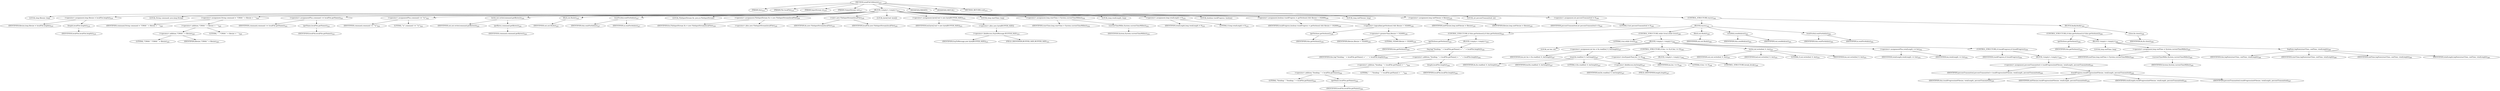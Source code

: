 digraph "sendFileToRemote" {  
"376" [label = <(METHOD,sendFileToRemote)<SUB>215</SUB>> ]
"40" [label = <(PARAM,this)<SUB>215</SUB>> ]
"377" [label = <(PARAM,File localFile)<SUB>215</SUB>> ]
"378" [label = <(PARAM,InputStream in)<SUB>216</SUB>> ]
"379" [label = <(PARAM,OutputStream out)<SUB>217</SUB>> ]
"380" [label = <(BLOCK,&lt;empty&gt;,&lt;empty&gt;)<SUB>217</SUB>> ]
"381" [label = <(LOCAL,long filesize: long)> ]
"382" [label = <(&lt;operator&gt;.assignment,long filesize = localFile.length())<SUB>219</SUB>> ]
"383" [label = <(IDENTIFIER,filesize,long filesize = localFile.length())<SUB>219</SUB>> ]
"384" [label = <(length,localFile.length())<SUB>219</SUB>> ]
"385" [label = <(IDENTIFIER,localFile,localFile.length())<SUB>219</SUB>> ]
"386" [label = <(LOCAL,String command: java.lang.String)> ]
"387" [label = <(&lt;operator&gt;.assignment,String command = &quot;C0644 &quot; + filesize + &quot; &quot;)<SUB>220</SUB>> ]
"388" [label = <(IDENTIFIER,command,String command = &quot;C0644 &quot; + filesize + &quot; &quot;)<SUB>220</SUB>> ]
"389" [label = <(&lt;operator&gt;.addition,&quot;C0644 &quot; + filesize + &quot; &quot;)<SUB>220</SUB>> ]
"390" [label = <(&lt;operator&gt;.addition,&quot;C0644 &quot; + filesize)<SUB>220</SUB>> ]
"391" [label = <(LITERAL,&quot;C0644 &quot;,&quot;C0644 &quot; + filesize)<SUB>220</SUB>> ]
"392" [label = <(IDENTIFIER,filesize,&quot;C0644 &quot; + filesize)<SUB>220</SUB>> ]
"393" [label = <(LITERAL,&quot; &quot;,&quot;C0644 &quot; + filesize + &quot; &quot;)<SUB>220</SUB>> ]
"394" [label = <(&lt;operator&gt;.assignmentPlus,command += localFile.getName())<SUB>221</SUB>> ]
"395" [label = <(IDENTIFIER,command,command += localFile.getName())<SUB>221</SUB>> ]
"396" [label = <(getName,localFile.getName())<SUB>221</SUB>> ]
"397" [label = <(IDENTIFIER,localFile,localFile.getName())<SUB>221</SUB>> ]
"398" [label = <(&lt;operator&gt;.assignmentPlus,command += &quot;\n&quot;)<SUB>222</SUB>> ]
"399" [label = <(IDENTIFIER,command,command += &quot;\n&quot;)<SUB>222</SUB>> ]
"400" [label = <(LITERAL,&quot;\n&quot;,command += &quot;\n&quot;)<SUB>222</SUB>> ]
"401" [label = <(write,out.write(command.getBytes()))<SUB>224</SUB>> ]
"402" [label = <(IDENTIFIER,out,out.write(command.getBytes()))<SUB>224</SUB>> ]
"403" [label = <(getBytes,command.getBytes())<SUB>224</SUB>> ]
"404" [label = <(IDENTIFIER,command,command.getBytes())<SUB>224</SUB>> ]
"405" [label = <(flush,out.flush())<SUB>225</SUB>> ]
"406" [label = <(IDENTIFIER,out,out.flush())<SUB>225</SUB>> ]
"407" [label = <(waitForAck,waitForAck(in))<SUB>227</SUB>> ]
"39" [label = <(IDENTIFIER,this,waitForAck(in))<SUB>227</SUB>> ]
"408" [label = <(IDENTIFIER,in,waitForAck(in))<SUB>227</SUB>> ]
"42" [label = <(LOCAL,FileInputStream fis: java.io.FileInputStream)> ]
"409" [label = <(&lt;operator&gt;.assignment,FileInputStream fis = new FileInputStream(localFile))<SUB>230</SUB>> ]
"410" [label = <(IDENTIFIER,fis,FileInputStream fis = new FileInputStream(localFile))<SUB>230</SUB>> ]
"411" [label = <(&lt;operator&gt;.alloc,new FileInputStream(localFile))<SUB>230</SUB>> ]
"412" [label = <(&lt;init&gt;,new FileInputStream(localFile))<SUB>230</SUB>> ]
"41" [label = <(IDENTIFIER,fis,new FileInputStream(localFile))<SUB>230</SUB>> ]
"413" [label = <(IDENTIFIER,localFile,new FileInputStream(localFile))<SUB>230</SUB>> ]
"414" [label = <(LOCAL,byte[] buf: byte[])> ]
"415" [label = <(&lt;operator&gt;.assignment,byte[] buf = new byte[BUFFER_SIZE])<SUB>231</SUB>> ]
"416" [label = <(IDENTIFIER,buf,byte[] buf = new byte[BUFFER_SIZE])<SUB>231</SUB>> ]
"417" [label = <(&lt;operator&gt;.alloc,new byte[BUFFER_SIZE])> ]
"418" [label = <(&lt;operator&gt;.fieldAccess,ScpToMessage.BUFFER_SIZE)<SUB>231</SUB>> ]
"419" [label = <(IDENTIFIER,ScpToMessage,new byte[BUFFER_SIZE])<SUB>231</SUB>> ]
"420" [label = <(FIELD_IDENTIFIER,BUFFER_SIZE,BUFFER_SIZE)<SUB>231</SUB>> ]
"421" [label = <(LOCAL,long startTime: long)> ]
"422" [label = <(&lt;operator&gt;.assignment,long startTime = System.currentTimeMillis())<SUB>232</SUB>> ]
"423" [label = <(IDENTIFIER,startTime,long startTime = System.currentTimeMillis())<SUB>232</SUB>> ]
"424" [label = <(currentTimeMillis,System.currentTimeMillis())<SUB>232</SUB>> ]
"425" [label = <(IDENTIFIER,System,System.currentTimeMillis())<SUB>232</SUB>> ]
"426" [label = <(LOCAL,long totalLength: long)> ]
"427" [label = <(&lt;operator&gt;.assignment,long totalLength = 0)<SUB>233</SUB>> ]
"428" [label = <(IDENTIFIER,totalLength,long totalLength = 0)<SUB>233</SUB>> ]
"429" [label = <(LITERAL,0,long totalLength = 0)<SUB>233</SUB>> ]
"430" [label = <(LOCAL,boolean trackProgress: boolean)> ]
"431" [label = <(&lt;operator&gt;.assignment,boolean trackProgress = getVerbose() &amp;&amp; filesize &gt; 102400)<SUB>236</SUB>> ]
"432" [label = <(IDENTIFIER,trackProgress,boolean trackProgress = getVerbose() &amp;&amp; filesize &gt; 102400)<SUB>236</SUB>> ]
"433" [label = <(&lt;operator&gt;.logicalAnd,getVerbose() &amp;&amp; filesize &gt; 102400)<SUB>236</SUB>> ]
"434" [label = <(getVerbose,getVerbose())<SUB>236</SUB>> ]
"43" [label = <(IDENTIFIER,this,getVerbose())<SUB>236</SUB>> ]
"435" [label = <(&lt;operator&gt;.greaterThan,filesize &gt; 102400)<SUB>236</SUB>> ]
"436" [label = <(IDENTIFIER,filesize,filesize &gt; 102400)<SUB>236</SUB>> ]
"437" [label = <(LITERAL,102400,filesize &gt; 102400)<SUB>236</SUB>> ]
"438" [label = <(LOCAL,long initFilesize: long)> ]
"439" [label = <(&lt;operator&gt;.assignment,long initFilesize = filesize)<SUB>239</SUB>> ]
"440" [label = <(IDENTIFIER,initFilesize,long initFilesize = filesize)<SUB>239</SUB>> ]
"441" [label = <(IDENTIFIER,filesize,long initFilesize = filesize)<SUB>239</SUB>> ]
"442" [label = <(LOCAL,int percentTransmitted: int)> ]
"443" [label = <(&lt;operator&gt;.assignment,int percentTransmitted = 0)<SUB>240</SUB>> ]
"444" [label = <(IDENTIFIER,percentTransmitted,int percentTransmitted = 0)<SUB>240</SUB>> ]
"445" [label = <(LITERAL,0,int percentTransmitted = 0)<SUB>240</SUB>> ]
"446" [label = <(CONTROL_STRUCTURE,try,try)<SUB>242</SUB>> ]
"447" [label = <(BLOCK,try,try)<SUB>242</SUB>> ]
"448" [label = <(CONTROL_STRUCTURE,if (this.getVerbose()),if (this.getVerbose()))<SUB>243</SUB>> ]
"449" [label = <(getVerbose,getVerbose())<SUB>243</SUB>> ]
"44" [label = <(IDENTIFIER,this,getVerbose())<SUB>243</SUB>> ]
"450" [label = <(BLOCK,&lt;empty&gt;,&lt;empty&gt;)<SUB>243</SUB>> ]
"451" [label = <(log,log(&quot;Sending: &quot; + localFile.getName() + &quot; : &quot; + localFile.length()))<SUB>244</SUB>> ]
"45" [label = <(IDENTIFIER,this,log(&quot;Sending: &quot; + localFile.getName() + &quot; : &quot; + localFile.length()))<SUB>244</SUB>> ]
"452" [label = <(&lt;operator&gt;.addition,&quot;Sending: &quot; + localFile.getName() + &quot; : &quot; + localFile.length())<SUB>244</SUB>> ]
"453" [label = <(&lt;operator&gt;.addition,&quot;Sending: &quot; + localFile.getName() + &quot; : &quot;)<SUB>244</SUB>> ]
"454" [label = <(&lt;operator&gt;.addition,&quot;Sending: &quot; + localFile.getName())<SUB>244</SUB>> ]
"455" [label = <(LITERAL,&quot;Sending: &quot;,&quot;Sending: &quot; + localFile.getName())<SUB>244</SUB>> ]
"456" [label = <(getName,localFile.getName())<SUB>244</SUB>> ]
"457" [label = <(IDENTIFIER,localFile,localFile.getName())<SUB>244</SUB>> ]
"458" [label = <(LITERAL,&quot; : &quot;,&quot;Sending: &quot; + localFile.getName() + &quot; : &quot;)<SUB>244</SUB>> ]
"459" [label = <(length,localFile.length())<SUB>244</SUB>> ]
"460" [label = <(IDENTIFIER,localFile,localFile.length())<SUB>244</SUB>> ]
"461" [label = <(CONTROL_STRUCTURE,while (true),while (true))<SUB>246</SUB>> ]
"462" [label = <(LITERAL,true,while (true))<SUB>246</SUB>> ]
"463" [label = <(BLOCK,&lt;empty&gt;,&lt;empty&gt;)<SUB>246</SUB>> ]
"464" [label = <(LOCAL,int len: int)> ]
"465" [label = <(&lt;operator&gt;.assignment,int len = fis.read(buf, 0, buf.length))<SUB>247</SUB>> ]
"466" [label = <(IDENTIFIER,len,int len = fis.read(buf, 0, buf.length))<SUB>247</SUB>> ]
"467" [label = <(read,fis.read(buf, 0, buf.length))<SUB>247</SUB>> ]
"468" [label = <(IDENTIFIER,fis,fis.read(buf, 0, buf.length))<SUB>247</SUB>> ]
"469" [label = <(IDENTIFIER,buf,fis.read(buf, 0, buf.length))<SUB>247</SUB>> ]
"470" [label = <(LITERAL,0,fis.read(buf, 0, buf.length))<SUB>247</SUB>> ]
"471" [label = <(&lt;operator&gt;.fieldAccess,buf.length)<SUB>247</SUB>> ]
"472" [label = <(IDENTIFIER,buf,fis.read(buf, 0, buf.length))<SUB>247</SUB>> ]
"473" [label = <(FIELD_IDENTIFIER,length,length)<SUB>247</SUB>> ]
"474" [label = <(CONTROL_STRUCTURE,if (len &lt;= 0),if (len &lt;= 0))<SUB>248</SUB>> ]
"475" [label = <(&lt;operator&gt;.lessEqualsThan,len &lt;= 0)<SUB>248</SUB>> ]
"476" [label = <(IDENTIFIER,len,len &lt;= 0)<SUB>248</SUB>> ]
"477" [label = <(LITERAL,0,len &lt;= 0)<SUB>248</SUB>> ]
"478" [label = <(BLOCK,&lt;empty&gt;,&lt;empty&gt;)<SUB>248</SUB>> ]
"479" [label = <(CONTROL_STRUCTURE,break;,break;)<SUB>249</SUB>> ]
"480" [label = <(write,out.write(buf, 0, len))<SUB>251</SUB>> ]
"481" [label = <(IDENTIFIER,out,out.write(buf, 0, len))<SUB>251</SUB>> ]
"482" [label = <(IDENTIFIER,buf,out.write(buf, 0, len))<SUB>251</SUB>> ]
"483" [label = <(LITERAL,0,out.write(buf, 0, len))<SUB>251</SUB>> ]
"484" [label = <(IDENTIFIER,len,out.write(buf, 0, len))<SUB>251</SUB>> ]
"485" [label = <(&lt;operator&gt;.assignmentPlus,totalLength += len)<SUB>252</SUB>> ]
"486" [label = <(IDENTIFIER,totalLength,totalLength += len)<SUB>252</SUB>> ]
"487" [label = <(IDENTIFIER,len,totalLength += len)<SUB>252</SUB>> ]
"488" [label = <(CONTROL_STRUCTURE,if (trackProgress),if (trackProgress))<SUB>254</SUB>> ]
"489" [label = <(IDENTIFIER,trackProgress,if (trackProgress))<SUB>254</SUB>> ]
"490" [label = <(BLOCK,&lt;empty&gt;,&lt;empty&gt;)<SUB>254</SUB>> ]
"491" [label = <(&lt;operator&gt;.assignment,percentTransmitted = trackProgress(initFilesize, totalLength, percentTransmitted))<SUB>255</SUB>> ]
"492" [label = <(IDENTIFIER,percentTransmitted,percentTransmitted = trackProgress(initFilesize, totalLength, percentTransmitted))<SUB>255</SUB>> ]
"493" [label = <(trackProgress,trackProgress(initFilesize, totalLength, percentTransmitted))<SUB>255</SUB>> ]
"46" [label = <(IDENTIFIER,this,trackProgress(initFilesize, totalLength, percentTransmitted))<SUB>255</SUB>> ]
"494" [label = <(IDENTIFIER,initFilesize,trackProgress(initFilesize, totalLength, percentTransmitted))<SUB>255</SUB>> ]
"495" [label = <(IDENTIFIER,totalLength,trackProgress(initFilesize, totalLength, percentTransmitted))<SUB>256</SUB>> ]
"496" [label = <(IDENTIFIER,percentTransmitted,trackProgress(initFilesize, totalLength, percentTransmitted))<SUB>257</SUB>> ]
"497" [label = <(flush,out.flush())<SUB>260</SUB>> ]
"498" [label = <(IDENTIFIER,out,out.flush())<SUB>260</SUB>> ]
"499" [label = <(sendAck,sendAck(out))<SUB>261</SUB>> ]
"47" [label = <(IDENTIFIER,this,sendAck(out))<SUB>261</SUB>> ]
"500" [label = <(IDENTIFIER,out,sendAck(out))<SUB>261</SUB>> ]
"501" [label = <(waitForAck,waitForAck(in))<SUB>262</SUB>> ]
"48" [label = <(IDENTIFIER,this,waitForAck(in))<SUB>262</SUB>> ]
"502" [label = <(IDENTIFIER,in,waitForAck(in))<SUB>262</SUB>> ]
"503" [label = <(BLOCK,finally,finally)<SUB>263</SUB>> ]
"504" [label = <(CONTROL_STRUCTURE,if (this.getVerbose()),if (this.getVerbose()))<SUB>264</SUB>> ]
"505" [label = <(getVerbose,getVerbose())<SUB>264</SUB>> ]
"49" [label = <(IDENTIFIER,this,getVerbose())<SUB>264</SUB>> ]
"506" [label = <(BLOCK,&lt;empty&gt;,&lt;empty&gt;)<SUB>264</SUB>> ]
"507" [label = <(LOCAL,long endTime: long)> ]
"508" [label = <(&lt;operator&gt;.assignment,long endTime = System.currentTimeMillis())<SUB>265</SUB>> ]
"509" [label = <(IDENTIFIER,endTime,long endTime = System.currentTimeMillis())<SUB>265</SUB>> ]
"510" [label = <(currentTimeMillis,System.currentTimeMillis())<SUB>265</SUB>> ]
"511" [label = <(IDENTIFIER,System,System.currentTimeMillis())<SUB>265</SUB>> ]
"512" [label = <(logStats,logStats(startTime, endTime, totalLength))<SUB>266</SUB>> ]
"50" [label = <(IDENTIFIER,this,logStats(startTime, endTime, totalLength))<SUB>266</SUB>> ]
"513" [label = <(IDENTIFIER,startTime,logStats(startTime, endTime, totalLength))<SUB>266</SUB>> ]
"514" [label = <(IDENTIFIER,endTime,logStats(startTime, endTime, totalLength))<SUB>266</SUB>> ]
"515" [label = <(IDENTIFIER,totalLength,logStats(startTime, endTime, totalLength))<SUB>266</SUB>> ]
"516" [label = <(close,fis.close())<SUB>268</SUB>> ]
"517" [label = <(IDENTIFIER,fis,fis.close())<SUB>268</SUB>> ]
"518" [label = <(MODIFIER,PRIVATE)> ]
"519" [label = <(MODIFIER,VIRTUAL)> ]
"520" [label = <(METHOD_RETURN,void)<SUB>215</SUB>> ]
  "376" -> "40" 
  "376" -> "377" 
  "376" -> "378" 
  "376" -> "379" 
  "376" -> "380" 
  "376" -> "518" 
  "376" -> "519" 
  "376" -> "520" 
  "380" -> "381" 
  "380" -> "382" 
  "380" -> "386" 
  "380" -> "387" 
  "380" -> "394" 
  "380" -> "398" 
  "380" -> "401" 
  "380" -> "405" 
  "380" -> "407" 
  "380" -> "42" 
  "380" -> "409" 
  "380" -> "412" 
  "380" -> "414" 
  "380" -> "415" 
  "380" -> "421" 
  "380" -> "422" 
  "380" -> "426" 
  "380" -> "427" 
  "380" -> "430" 
  "380" -> "431" 
  "380" -> "438" 
  "380" -> "439" 
  "380" -> "442" 
  "380" -> "443" 
  "380" -> "446" 
  "382" -> "383" 
  "382" -> "384" 
  "384" -> "385" 
  "387" -> "388" 
  "387" -> "389" 
  "389" -> "390" 
  "389" -> "393" 
  "390" -> "391" 
  "390" -> "392" 
  "394" -> "395" 
  "394" -> "396" 
  "396" -> "397" 
  "398" -> "399" 
  "398" -> "400" 
  "401" -> "402" 
  "401" -> "403" 
  "403" -> "404" 
  "405" -> "406" 
  "407" -> "39" 
  "407" -> "408" 
  "409" -> "410" 
  "409" -> "411" 
  "412" -> "41" 
  "412" -> "413" 
  "415" -> "416" 
  "415" -> "417" 
  "417" -> "418" 
  "418" -> "419" 
  "418" -> "420" 
  "422" -> "423" 
  "422" -> "424" 
  "424" -> "425" 
  "427" -> "428" 
  "427" -> "429" 
  "431" -> "432" 
  "431" -> "433" 
  "433" -> "434" 
  "433" -> "435" 
  "434" -> "43" 
  "435" -> "436" 
  "435" -> "437" 
  "439" -> "440" 
  "439" -> "441" 
  "443" -> "444" 
  "443" -> "445" 
  "446" -> "447" 
  "446" -> "503" 
  "447" -> "448" 
  "447" -> "461" 
  "447" -> "497" 
  "447" -> "499" 
  "447" -> "501" 
  "448" -> "449" 
  "448" -> "450" 
  "449" -> "44" 
  "450" -> "451" 
  "451" -> "45" 
  "451" -> "452" 
  "452" -> "453" 
  "452" -> "459" 
  "453" -> "454" 
  "453" -> "458" 
  "454" -> "455" 
  "454" -> "456" 
  "456" -> "457" 
  "459" -> "460" 
  "461" -> "462" 
  "461" -> "463" 
  "463" -> "464" 
  "463" -> "465" 
  "463" -> "474" 
  "463" -> "480" 
  "463" -> "485" 
  "463" -> "488" 
  "465" -> "466" 
  "465" -> "467" 
  "467" -> "468" 
  "467" -> "469" 
  "467" -> "470" 
  "467" -> "471" 
  "471" -> "472" 
  "471" -> "473" 
  "474" -> "475" 
  "474" -> "478" 
  "475" -> "476" 
  "475" -> "477" 
  "478" -> "479" 
  "480" -> "481" 
  "480" -> "482" 
  "480" -> "483" 
  "480" -> "484" 
  "485" -> "486" 
  "485" -> "487" 
  "488" -> "489" 
  "488" -> "490" 
  "490" -> "491" 
  "491" -> "492" 
  "491" -> "493" 
  "493" -> "46" 
  "493" -> "494" 
  "493" -> "495" 
  "493" -> "496" 
  "497" -> "498" 
  "499" -> "47" 
  "499" -> "500" 
  "501" -> "48" 
  "501" -> "502" 
  "503" -> "504" 
  "503" -> "516" 
  "504" -> "505" 
  "504" -> "506" 
  "505" -> "49" 
  "506" -> "507" 
  "506" -> "508" 
  "506" -> "512" 
  "508" -> "509" 
  "508" -> "510" 
  "510" -> "511" 
  "512" -> "50" 
  "512" -> "513" 
  "512" -> "514" 
  "512" -> "515" 
  "516" -> "517" 
}
